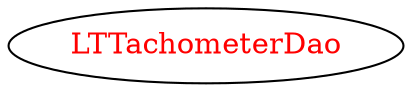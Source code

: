digraph dependencyGraph {
 concentrate=true;
 ranksep="2.0";
 rankdir="LR"; 
 splines="ortho";
"LTTachometerDao" [fontcolor="red"];
}